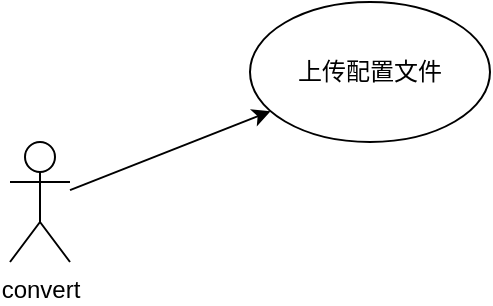 <mxfile version="13.7.9" type="github" pages="2">
  <diagram id="iJopjJLGoKhtdu1_EaH7" name="用例需求">
    <mxGraphModel dx="946" dy="591" grid="1" gridSize="10" guides="1" tooltips="1" connect="1" arrows="1" fold="1" page="1" pageScale="1" pageWidth="827" pageHeight="1169" math="0" shadow="0">
      <root>
        <mxCell id="0" />
        <mxCell id="1" parent="0" />
        <mxCell id="Lt6tCBGGhYSjwkNTVQfB-4" style="rounded=0;orthogonalLoop=1;jettySize=auto;html=1;" edge="1" parent="1" source="Lt6tCBGGhYSjwkNTVQfB-1" target="Lt6tCBGGhYSjwkNTVQfB-5">
          <mxGeometry relative="1" as="geometry">
            <mxPoint x="210" y="230" as="targetPoint" />
          </mxGeometry>
        </mxCell>
        <mxCell id="Lt6tCBGGhYSjwkNTVQfB-1" value="convert" style="shape=umlActor;verticalLabelPosition=bottom;verticalAlign=top;html=1;" vertex="1" parent="1">
          <mxGeometry x="100" y="260" width="30" height="60" as="geometry" />
        </mxCell>
        <mxCell id="Lt6tCBGGhYSjwkNTVQfB-5" value="上传配置文件" style="ellipse;whiteSpace=wrap;html=1;" vertex="1" parent="1">
          <mxGeometry x="220" y="190" width="120" height="70" as="geometry" />
        </mxCell>
      </root>
    </mxGraphModel>
  </diagram>
  <diagram id="9jAZl0UPL6epSxZ0vfkU" name="Page-2">
    <mxGraphModel dx="946" dy="591" grid="1" gridSize="10" guides="1" tooltips="1" connect="1" arrows="1" fold="1" page="1" pageScale="1" pageWidth="827" pageHeight="1169" math="0" shadow="0">
      <root>
        <mxCell id="9XU6a--dowMDHeTSq27X-0" />
        <mxCell id="9XU6a--dowMDHeTSq27X-1" parent="9XU6a--dowMDHeTSq27X-0" />
        <mxCell id="9XU6a--dowMDHeTSq27X-2" value="Thread 1" style="swimlane;whiteSpace=wrap" vertex="1" parent="9XU6a--dowMDHeTSq27X-1">
          <mxGeometry x="20" y="20" width="280" height="570" as="geometry" />
        </mxCell>
        <mxCell id="9XU6a--dowMDHeTSq27X-3" value="" style="ellipse;shape=startState;fillColor=#000000;strokeColor=#ff0000;" vertex="1" parent="9XU6a--dowMDHeTSq27X-2">
          <mxGeometry x="100" y="40" width="30" height="30" as="geometry" />
        </mxCell>
        <mxCell id="9XU6a--dowMDHeTSq27X-4" value="" style="edgeStyle=elbowEdgeStyle;elbow=horizontal;verticalAlign=bottom;endArrow=open;endSize=8;strokeColor=#FF0000;endFill=1;rounded=0" edge="1" parent="9XU6a--dowMDHeTSq27X-2" source="9XU6a--dowMDHeTSq27X-3" target="9XU6a--dowMDHeTSq27X-5">
          <mxGeometry x="100" y="40" as="geometry">
            <mxPoint x="115" y="110" as="targetPoint" />
          </mxGeometry>
        </mxCell>
        <mxCell id="9XU6a--dowMDHeTSq27X-5" value="idle" style="" vertex="1" parent="9XU6a--dowMDHeTSq27X-2">
          <mxGeometry x="60" y="110" width="110" height="50" as="geometry" />
        </mxCell>
        <mxCell id="9XU6a--dowMDHeTSq27X-6" value="user action" style="" vertex="1" parent="9XU6a--dowMDHeTSq27X-2">
          <mxGeometry x="60" y="220" width="110" height="50" as="geometry" />
        </mxCell>
        <mxCell id="9XU6a--dowMDHeTSq27X-7" value="" style="endArrow=open;strokeColor=#FF0000;endFill=1;rounded=0" edge="1" parent="9XU6a--dowMDHeTSq27X-2" source="9XU6a--dowMDHeTSq27X-5" target="9XU6a--dowMDHeTSq27X-6">
          <mxGeometry relative="1" as="geometry" />
        </mxCell>
        <mxCell id="9XU6a--dowMDHeTSq27X-8" value="post command" style="" vertex="1" parent="9XU6a--dowMDHeTSq27X-2">
          <mxGeometry x="60" y="325" width="110" height="50" as="geometry" />
        </mxCell>
        <mxCell id="9XU6a--dowMDHeTSq27X-9" value="" style="endArrow=open;strokeColor=#FF0000;endFill=1;rounded=0" edge="1" parent="9XU6a--dowMDHeTSq27X-2" source="9XU6a--dowMDHeTSq27X-6" target="9XU6a--dowMDHeTSq27X-8">
          <mxGeometry relative="1" as="geometry" />
        </mxCell>
        <mxCell id="9XU6a--dowMDHeTSq27X-10" value="" style="edgeStyle=elbowEdgeStyle;elbow=horizontal;strokeColor=#FF0000;endArrow=open;endFill=1;rounded=0" edge="1" parent="9XU6a--dowMDHeTSq27X-2" source="9XU6a--dowMDHeTSq27X-8" target="9XU6a--dowMDHeTSq27X-5">
          <mxGeometry width="100" height="100" relative="1" as="geometry">
            <mxPoint x="160" y="290" as="sourcePoint" />
            <mxPoint x="260" y="190" as="targetPoint" />
            <Array as="points">
              <mxPoint x="30" y="250" />
            </Array>
          </mxGeometry>
        </mxCell>
        <mxCell id="9XU6a--dowMDHeTSq27X-11" value="Thread 2" style="swimlane;whiteSpace=wrap" vertex="1" parent="9XU6a--dowMDHeTSq27X-1">
          <mxGeometry x="300" y="20" width="280" height="570" as="geometry" />
        </mxCell>
        <mxCell id="9XU6a--dowMDHeTSq27X-12" value="" style="ellipse;shape=startState;fillColor=#000000;strokeColor=#ff0000;" vertex="1" parent="9XU6a--dowMDHeTSq27X-11">
          <mxGeometry x="60" y="40" width="30" height="30" as="geometry" />
        </mxCell>
        <mxCell id="9XU6a--dowMDHeTSq27X-13" value="" style="edgeStyle=elbowEdgeStyle;elbow=horizontal;verticalAlign=bottom;endArrow=open;endSize=8;strokeColor=#FF0000;endFill=1;rounded=0" edge="1" parent="9XU6a--dowMDHeTSq27X-11" source="9XU6a--dowMDHeTSq27X-12" target="9XU6a--dowMDHeTSq27X-14">
          <mxGeometry x="40" y="20" as="geometry">
            <mxPoint x="55" y="90" as="targetPoint" />
          </mxGeometry>
        </mxCell>
        <mxCell id="9XU6a--dowMDHeTSq27X-14" value="idle" style="" vertex="1" parent="9XU6a--dowMDHeTSq27X-11">
          <mxGeometry x="20" y="110" width="110" height="50" as="geometry" />
        </mxCell>
        <mxCell id="9XU6a--dowMDHeTSq27X-15" value="check for &#xa;new commands" style="" vertex="1" parent="9XU6a--dowMDHeTSq27X-11">
          <mxGeometry x="20" y="220" width="110" height="50" as="geometry" />
        </mxCell>
        <mxCell id="9XU6a--dowMDHeTSq27X-16" value="" style="endArrow=open;strokeColor=#FF0000;endFill=1;rounded=0" edge="1" parent="9XU6a--dowMDHeTSq27X-11" source="9XU6a--dowMDHeTSq27X-14" target="9XU6a--dowMDHeTSq27X-15">
          <mxGeometry relative="1" as="geometry" />
        </mxCell>
        <mxCell id="9XU6a--dowMDHeTSq27X-17" value="command queue" style="" vertex="1" parent="9XU6a--dowMDHeTSq27X-11">
          <mxGeometry x="20" y="325" width="110" height="50" as="geometry" />
        </mxCell>
        <mxCell id="9XU6a--dowMDHeTSq27X-18" value="" style="endArrow=open;strokeColor=#FF0000;endFill=1;rounded=0" edge="1" parent="9XU6a--dowMDHeTSq27X-11" source="9XU6a--dowMDHeTSq27X-15" target="9XU6a--dowMDHeTSq27X-17">
          <mxGeometry relative="1" as="geometry" />
        </mxCell>
        <mxCell id="9XU6a--dowMDHeTSq27X-19" value="queue empty" style="rhombus;fillColor=#ffffc0;strokeColor=#ff0000;" vertex="1" parent="9XU6a--dowMDHeTSq27X-11">
          <mxGeometry x="150" y="225" width="80" height="40" as="geometry" />
        </mxCell>
        <mxCell id="9XU6a--dowMDHeTSq27X-20" value="yes" style="edgeStyle=elbowEdgeStyle;elbow=horizontal;align=left;verticalAlign=bottom;endArrow=open;endSize=8;strokeColor=#FF0000;exitX=0.5;exitY=0;endFill=1;rounded=0;entryX=0.75;entryY=0.5;entryPerimeter=0" edge="1" parent="9XU6a--dowMDHeTSq27X-11" source="9XU6a--dowMDHeTSq27X-19" target="9XU6a--dowMDHeTSq27X-23">
          <mxGeometry x="-1" relative="1" as="geometry">
            <mxPoint x="160" y="150" as="targetPoint" />
            <Array as="points">
              <mxPoint x="190" y="180" />
            </Array>
          </mxGeometry>
        </mxCell>
        <mxCell id="9XU6a--dowMDHeTSq27X-21" value="no" style="edgeStyle=elbowEdgeStyle;elbow=horizontal;align=left;verticalAlign=top;endArrow=open;endSize=8;strokeColor=#FF0000;endFill=1;rounded=0" edge="1" parent="9XU6a--dowMDHeTSq27X-11" source="9XU6a--dowMDHeTSq27X-19" target="9XU6a--dowMDHeTSq27X-25">
          <mxGeometry x="-1" relative="1" as="geometry">
            <mxPoint x="190" y="305" as="targetPoint" />
          </mxGeometry>
        </mxCell>
        <mxCell id="9XU6a--dowMDHeTSq27X-22" value="" style="endArrow=open;strokeColor=#FF0000;endFill=1;rounded=0" edge="1" parent="9XU6a--dowMDHeTSq27X-11" source="9XU6a--dowMDHeTSq27X-15" target="9XU6a--dowMDHeTSq27X-19">
          <mxGeometry relative="1" as="geometry" />
        </mxCell>
        <mxCell id="9XU6a--dowMDHeTSq27X-23" value="" style="shape=line;strokeWidth=6;strokeColor=#ff0000;rotation=90" vertex="1" parent="9XU6a--dowMDHeTSq27X-11">
          <mxGeometry x="130" y="127.5" width="50" height="15" as="geometry" />
        </mxCell>
        <mxCell id="9XU6a--dowMDHeTSq27X-24" value="" style="edgeStyle=elbowEdgeStyle;elbow=horizontal;verticalAlign=bottom;endArrow=open;endSize=8;strokeColor=#FF0000;endFill=1;rounded=0" edge="1" parent="9XU6a--dowMDHeTSq27X-11" source="9XU6a--dowMDHeTSq27X-23" target="9XU6a--dowMDHeTSq27X-14">
          <mxGeometry x="130" y="90" as="geometry">
            <mxPoint x="230" y="140" as="targetPoint" />
          </mxGeometry>
        </mxCell>
        <mxCell id="9XU6a--dowMDHeTSq27X-25" value="dispatch&#xa;command&#xa;worker thread" style="" vertex="1" parent="9XU6a--dowMDHeTSq27X-11">
          <mxGeometry x="140" y="325" width="110" height="50" as="geometry" />
        </mxCell>
        <mxCell id="9XU6a--dowMDHeTSq27X-26" value="critical&#xa;section" style="shape=note;whiteSpace=wrap;size=17" vertex="1" parent="9XU6a--dowMDHeTSq27X-11">
          <mxGeometry x="105" y="490" width="100" height="50" as="geometry" />
        </mxCell>
        <mxCell id="9XU6a--dowMDHeTSq27X-27" value="" style="endArrow=none;strokeColor=#FF0000;endFill=0;rounded=0;dashed=1" edge="1" parent="9XU6a--dowMDHeTSq27X-11" source="9XU6a--dowMDHeTSq27X-17" target="9XU6a--dowMDHeTSq27X-26">
          <mxGeometry relative="1" as="geometry" />
        </mxCell>
        <mxCell id="9XU6a--dowMDHeTSq27X-28" value="" style="whiteSpace=wrap;strokeColor=#FF0000;fillColor=#FF0000" vertex="1" parent="9XU6a--dowMDHeTSq27X-11">
          <mxGeometry x="245" y="395" width="5" height="45" as="geometry" />
        </mxCell>
        <mxCell id="9XU6a--dowMDHeTSq27X-29" value="" style="edgeStyle=elbowEdgeStyle;elbow=horizontal;entryX=0;entryY=0.5;strokeColor=#FF0000;endArrow=open;endFill=1;rounded=0" edge="1" parent="9XU6a--dowMDHeTSq27X-11" source="9XU6a--dowMDHeTSq27X-25" target="9XU6a--dowMDHeTSq27X-28">
          <mxGeometry width="100" height="100" relative="1" as="geometry">
            <mxPoint x="60" y="480" as="sourcePoint" />
            <mxPoint x="160" y="380" as="targetPoint" />
            <Array as="points">
              <mxPoint x="195" y="400" />
            </Array>
          </mxGeometry>
        </mxCell>
        <mxCell id="9XU6a--dowMDHeTSq27X-30" value="Thread 3" style="swimlane;whiteSpace=wrap" vertex="1" parent="9XU6a--dowMDHeTSq27X-1">
          <mxGeometry x="580" y="20" width="280" height="570" as="geometry" />
        </mxCell>
        <mxCell id="9XU6a--dowMDHeTSq27X-31" value="process&#xa;command" style="" vertex="1" parent="9XU6a--dowMDHeTSq27X-30">
          <mxGeometry x="90" y="405" width="110" height="50" as="geometry" />
        </mxCell>
        <mxCell id="9XU6a--dowMDHeTSq27X-32" value="" style="edgeStyle=elbowEdgeStyle;elbow=horizontal;strokeColor=#FF0000;endArrow=open;endFill=1;rounded=0;entryX=0.25;entryY=0.5;entryPerimeter=0" edge="1" parent="9XU6a--dowMDHeTSq27X-30" target="9XU6a--dowMDHeTSq27X-23">
          <mxGeometry width="100" height="100" relative="1" as="geometry">
            <mxPoint x="-30" y="410" as="sourcePoint" />
            <mxPoint x="-120" y="120" as="targetPoint" />
            <Array as="points">
              <mxPoint x="-10" y="135" />
            </Array>
          </mxGeometry>
        </mxCell>
        <mxCell id="9XU6a--dowMDHeTSq27X-33" value="" style="edgeStyle=none;strokeColor=#FF0000;endArrow=open;endFill=1;rounded=0" edge="1" parent="9XU6a--dowMDHeTSq27X-30" target="9XU6a--dowMDHeTSq27X-31">
          <mxGeometry width="100" height="100" relative="1" as="geometry">
            <mxPoint x="-30" y="429.5" as="sourcePoint" />
            <mxPoint x="90" y="429.5" as="targetPoint" />
          </mxGeometry>
        </mxCell>
        <mxCell id="9XU6a--dowMDHeTSq27X-34" value="" style="ellipse;shape=endState;fillColor=#000000;strokeColor=#ff0000" vertex="1" parent="9XU6a--dowMDHeTSq27X-30">
          <mxGeometry x="130" y="500" width="30" height="30" as="geometry" />
        </mxCell>
        <mxCell id="9XU6a--dowMDHeTSq27X-35" value="" style="endArrow=open;strokeColor=#FF0000;endFill=1;rounded=0" edge="1" parent="9XU6a--dowMDHeTSq27X-30" source="9XU6a--dowMDHeTSq27X-31" target="9XU6a--dowMDHeTSq27X-34">
          <mxGeometry relative="1" as="geometry" />
        </mxCell>
        <mxCell id="9XU6a--dowMDHeTSq27X-36" value="" style="endArrow=open;strokeColor=#FF0000;endFill=1;rounded=0" edge="1" parent="9XU6a--dowMDHeTSq27X-1" source="9XU6a--dowMDHeTSq27X-8" target="9XU6a--dowMDHeTSq27X-17">
          <mxGeometry relative="1" as="geometry" />
        </mxCell>
      </root>
    </mxGraphModel>
  </diagram>
</mxfile>
